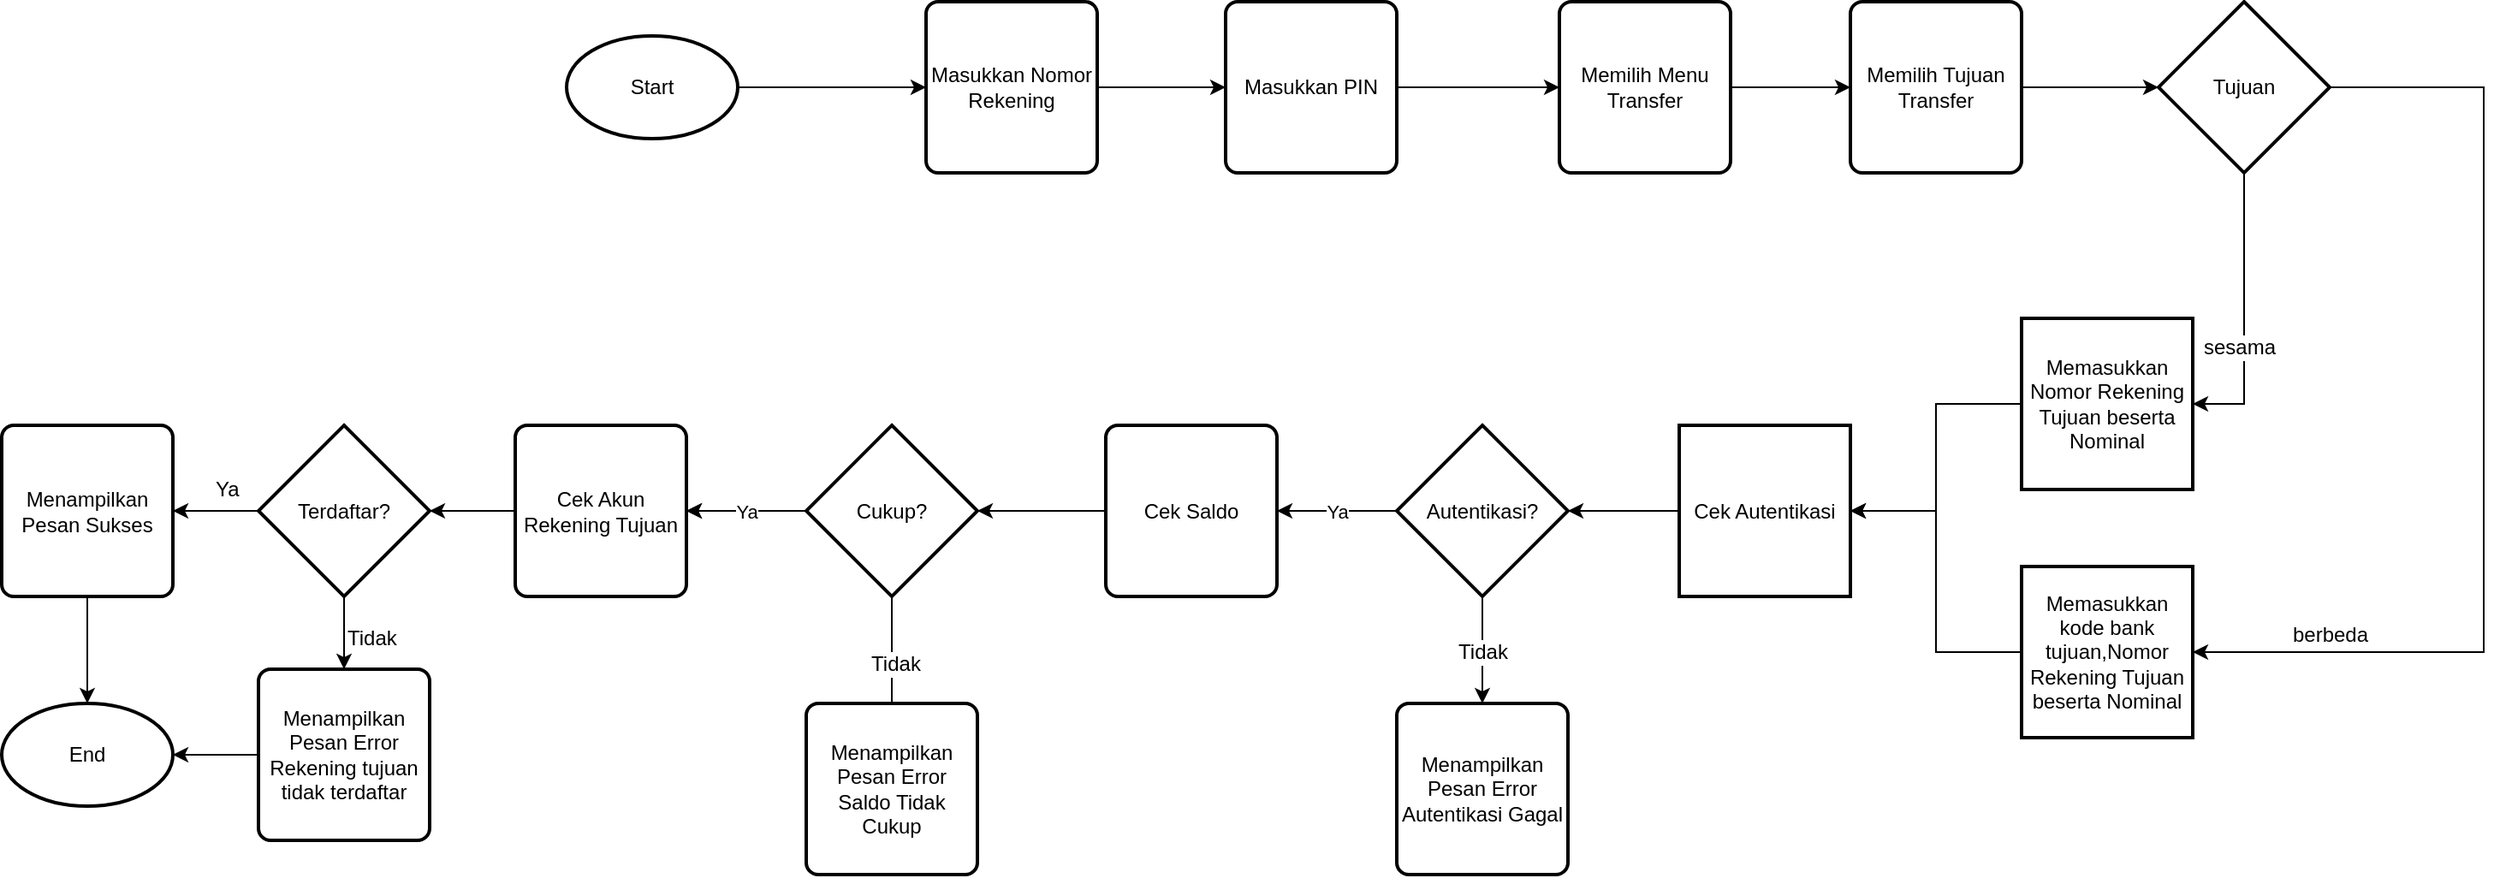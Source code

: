 <mxfile version="11.2.8" type="device" pages="1"><diagram name="Page-1" id="8ce9d11a-91a2-4d17-14d8-a56ed91bf033"><mxGraphModel dx="2511" dy="767" grid="1" gridSize="10" guides="1" tooltips="1" connect="1" arrows="1" fold="1" page="1" pageScale="1" pageWidth="1100" pageHeight="850" background="#ffffff" math="0" shadow="0"><root><mxCell id="0"/><mxCell id="1" parent="0"/><mxCell id="39A4AxSWUXQRfEwCBb4n-7" value="" style="edgeStyle=orthogonalEdgeStyle;rounded=0;orthogonalLoop=1;jettySize=auto;html=1;" edge="1" parent="1" source="39A4AxSWUXQRfEwCBb4n-2" target="39A4AxSWUXQRfEwCBb4n-6"><mxGeometry relative="1" as="geometry"/></mxCell><mxCell id="39A4AxSWUXQRfEwCBb4n-2" value="Start" style="strokeWidth=2;html=1;shape=mxgraph.flowchart.start_1;whiteSpace=wrap;" vertex="1" parent="1"><mxGeometry x="-330" y="450" width="100" height="60" as="geometry"/></mxCell><mxCell id="39A4AxSWUXQRfEwCBb4n-9" value="" style="edgeStyle=orthogonalEdgeStyle;rounded=0;orthogonalLoop=1;jettySize=auto;html=1;" edge="1" parent="1" source="39A4AxSWUXQRfEwCBb4n-6" target="39A4AxSWUXQRfEwCBb4n-8"><mxGeometry relative="1" as="geometry"/></mxCell><mxCell id="39A4AxSWUXQRfEwCBb4n-6" value="Masukkan Nomor Rekening" style="rounded=1;whiteSpace=wrap;html=1;absoluteArcSize=1;arcSize=14;strokeWidth=2;" vertex="1" parent="1"><mxGeometry x="-120" y="430" width="100" height="100" as="geometry"/></mxCell><mxCell id="39A4AxSWUXQRfEwCBb4n-12" value="" style="edgeStyle=orthogonalEdgeStyle;rounded=0;orthogonalLoop=1;jettySize=auto;html=1;" edge="1" parent="1" source="39A4AxSWUXQRfEwCBb4n-8" target="39A4AxSWUXQRfEwCBb4n-11"><mxGeometry relative="1" as="geometry"/></mxCell><mxCell id="39A4AxSWUXQRfEwCBb4n-8" value="Masukkan PIN" style="rounded=1;whiteSpace=wrap;html=1;absoluteArcSize=1;arcSize=14;strokeWidth=2;" vertex="1" parent="1"><mxGeometry x="55" y="430" width="100" height="100" as="geometry"/></mxCell><mxCell id="39A4AxSWUXQRfEwCBb4n-14" value="" style="edgeStyle=orthogonalEdgeStyle;rounded=0;orthogonalLoop=1;jettySize=auto;html=1;" edge="1" parent="1" source="39A4AxSWUXQRfEwCBb4n-11" target="39A4AxSWUXQRfEwCBb4n-13"><mxGeometry relative="1" as="geometry"/></mxCell><mxCell id="39A4AxSWUXQRfEwCBb4n-11" value="Memilih Menu Transfer" style="rounded=1;whiteSpace=wrap;html=1;absoluteArcSize=1;arcSize=14;strokeWidth=2;" vertex="1" parent="1"><mxGeometry x="250" y="430" width="100" height="100" as="geometry"/></mxCell><mxCell id="39A4AxSWUXQRfEwCBb4n-47" style="edgeStyle=orthogonalEdgeStyle;rounded=0;orthogonalLoop=1;jettySize=auto;html=1;" edge="1" parent="1" source="39A4AxSWUXQRfEwCBb4n-13" target="39A4AxSWUXQRfEwCBb4n-46"><mxGeometry relative="1" as="geometry"/></mxCell><mxCell id="39A4AxSWUXQRfEwCBb4n-13" value="Memilih Tujuan Transfer" style="rounded=1;whiteSpace=wrap;html=1;absoluteArcSize=1;arcSize=14;strokeWidth=2;" vertex="1" parent="1"><mxGeometry x="420" y="430" width="100" height="100" as="geometry"/></mxCell><mxCell id="39A4AxSWUXQRfEwCBb4n-33" style="edgeStyle=orthogonalEdgeStyle;rounded=0;orthogonalLoop=1;jettySize=auto;html=1;entryX=1;entryY=0.5;entryDx=0;entryDy=0;entryPerimeter=0;" edge="1" parent="1" source="39A4AxSWUXQRfEwCBb4n-31" target="39A4AxSWUXQRfEwCBb4n-19"><mxGeometry relative="1" as="geometry"/></mxCell><mxCell id="39A4AxSWUXQRfEwCBb4n-31" value="Cek Autentikasi" style="rounded=1;whiteSpace=wrap;html=1;absoluteArcSize=1;arcSize=0;strokeWidth=2;" vertex="1" parent="1"><mxGeometry x="320" y="677.5" width="100" height="100" as="geometry"/></mxCell><mxCell id="39A4AxSWUXQRfEwCBb4n-21" value="Ya&lt;br&gt;" style="edgeStyle=orthogonalEdgeStyle;rounded=0;orthogonalLoop=1;jettySize=auto;html=1;entryX=1;entryY=0.5;entryDx=0;entryDy=0;" edge="1" parent="1" source="39A4AxSWUXQRfEwCBb4n-19" target="39A4AxSWUXQRfEwCBb4n-23"><mxGeometry relative="1" as="geometry"><mxPoint x="160" y="667.5" as="targetPoint"/></mxGeometry></mxCell><mxCell id="39A4AxSWUXQRfEwCBb4n-58" style="edgeStyle=orthogonalEdgeStyle;rounded=0;orthogonalLoop=1;jettySize=auto;html=1;" edge="1" parent="1" source="39A4AxSWUXQRfEwCBb4n-19" target="39A4AxSWUXQRfEwCBb4n-26"><mxGeometry relative="1" as="geometry"/></mxCell><mxCell id="39A4AxSWUXQRfEwCBb4n-59" value="Tidak" style="text;html=1;resizable=0;points=[];align=center;verticalAlign=middle;labelBackgroundColor=#ffffff;" vertex="1" connectable="0" parent="39A4AxSWUXQRfEwCBb4n-58"><mxGeometry x="0.029" relative="1" as="geometry"><mxPoint as="offset"/></mxGeometry></mxCell><mxCell id="39A4AxSWUXQRfEwCBb4n-19" value="Autentikasi?" style="strokeWidth=2;html=1;shape=mxgraph.flowchart.decision;whiteSpace=wrap;" vertex="1" parent="1"><mxGeometry x="155" y="677.5" width="100" height="100" as="geometry"/></mxCell><mxCell id="39A4AxSWUXQRfEwCBb4n-35" style="edgeStyle=orthogonalEdgeStyle;rounded=0;orthogonalLoop=1;jettySize=auto;html=1;" edge="1" parent="1" source="39A4AxSWUXQRfEwCBb4n-23" target="39A4AxSWUXQRfEwCBb4n-34"><mxGeometry relative="1" as="geometry"/></mxCell><mxCell id="39A4AxSWUXQRfEwCBb4n-23" value="Cek Saldo" style="rounded=1;whiteSpace=wrap;html=1;absoluteArcSize=1;arcSize=14;strokeWidth=2;" vertex="1" parent="1"><mxGeometry x="-15" y="677.5" width="100" height="100" as="geometry"/></mxCell><mxCell id="39A4AxSWUXQRfEwCBb4n-26" value="Menampilkan Pesan Error Autentikasi Gagal" style="rounded=1;whiteSpace=wrap;html=1;absoluteArcSize=1;arcSize=14;strokeWidth=2;" vertex="1" parent="1"><mxGeometry x="155" y="840" width="100" height="100" as="geometry"/></mxCell><mxCell id="39A4AxSWUXQRfEwCBb4n-38" style="edgeStyle=orthogonalEdgeStyle;rounded=0;orthogonalLoop=1;jettySize=auto;html=1;" edge="1" parent="1" source="39A4AxSWUXQRfEwCBb4n-34" target="39A4AxSWUXQRfEwCBb4n-37"><mxGeometry relative="1" as="geometry"/></mxCell><mxCell id="39A4AxSWUXQRfEwCBb4n-39" style="edgeStyle=orthogonalEdgeStyle;rounded=0;orthogonalLoop=1;jettySize=auto;html=1;entryX=0.99;entryY=0.57;entryDx=0;entryDy=0;entryPerimeter=0;exitX=0.5;exitY=1;exitDx=0;exitDy=0;exitPerimeter=0;" edge="1" parent="1" source="39A4AxSWUXQRfEwCBb4n-34" target="39A4AxSWUXQRfEwCBb4n-40"><mxGeometry relative="1" as="geometry"><mxPoint x="-250" y="787.5" as="targetPoint"/><Array as="points"><mxPoint x="-140" y="897"/></Array></mxGeometry></mxCell><mxCell id="39A4AxSWUXQRfEwCBb4n-42" value="Tidak&lt;br&gt;" style="text;html=1;resizable=0;points=[];align=center;verticalAlign=middle;labelBackgroundColor=#ffffff;" vertex="1" connectable="0" parent="39A4AxSWUXQRfEwCBb4n-39"><mxGeometry x="-0.535" y="2" relative="1" as="geometry"><mxPoint as="offset"/></mxGeometry></mxCell><mxCell id="39A4AxSWUXQRfEwCBb4n-43" value="Ya" style="edgeStyle=orthogonalEdgeStyle;rounded=0;orthogonalLoop=1;jettySize=auto;html=1;" edge="1" parent="1" source="39A4AxSWUXQRfEwCBb4n-34" target="39A4AxSWUXQRfEwCBb4n-37"><mxGeometry relative="1" as="geometry"/></mxCell><mxCell id="39A4AxSWUXQRfEwCBb4n-34" value="Cukup?" style="strokeWidth=2;html=1;shape=mxgraph.flowchart.decision;whiteSpace=wrap;" vertex="1" parent="1"><mxGeometry x="-190" y="677.5" width="100" height="100" as="geometry"/></mxCell><mxCell id="39A4AxSWUXQRfEwCBb4n-36" value="End" style="strokeWidth=2;html=1;shape=mxgraph.flowchart.start_1;whiteSpace=wrap;" vertex="1" parent="1"><mxGeometry x="-660" y="840" width="100" height="60" as="geometry"/></mxCell><mxCell id="39A4AxSWUXQRfEwCBb4n-61" style="edgeStyle=orthogonalEdgeStyle;rounded=0;orthogonalLoop=1;jettySize=auto;html=1;entryX=1;entryY=0.5;entryDx=0;entryDy=0;entryPerimeter=0;" edge="1" parent="1" source="39A4AxSWUXQRfEwCBb4n-37" target="39A4AxSWUXQRfEwCBb4n-60"><mxGeometry relative="1" as="geometry"/></mxCell><mxCell id="39A4AxSWUXQRfEwCBb4n-37" value="Cek Akun Rekening Tujuan" style="rounded=1;whiteSpace=wrap;html=1;absoluteArcSize=1;arcSize=14;strokeWidth=2;" vertex="1" parent="1"><mxGeometry x="-360" y="677.5" width="100" height="100" as="geometry"/></mxCell><mxCell id="39A4AxSWUXQRfEwCBb4n-40" value="Menampilkan Pesan Error Saldo Tidak Cukup" style="rounded=1;whiteSpace=wrap;html=1;absoluteArcSize=1;arcSize=14;strokeWidth=2;" vertex="1" parent="1"><mxGeometry x="-190" y="840" width="100" height="100" as="geometry"/></mxCell><mxCell id="39A4AxSWUXQRfEwCBb4n-49" style="edgeStyle=orthogonalEdgeStyle;rounded=0;orthogonalLoop=1;jettySize=auto;html=1;entryX=1;entryY=0.5;entryDx=0;entryDy=0;" edge="1" parent="1" source="39A4AxSWUXQRfEwCBb4n-46" target="39A4AxSWUXQRfEwCBb4n-48"><mxGeometry relative="1" as="geometry"/></mxCell><mxCell id="39A4AxSWUXQRfEwCBb4n-50" value="sesama" style="text;html=1;resizable=0;points=[];align=center;verticalAlign=middle;labelBackgroundColor=#ffffff;" vertex="1" connectable="0" parent="39A4AxSWUXQRfEwCBb4n-49"><mxGeometry x="0.233" y="-3" relative="1" as="geometry"><mxPoint as="offset"/></mxGeometry></mxCell><mxCell id="39A4AxSWUXQRfEwCBb4n-52" style="edgeStyle=orthogonalEdgeStyle;rounded=0;orthogonalLoop=1;jettySize=auto;html=1;entryX=1;entryY=0.5;entryDx=0;entryDy=0;" edge="1" parent="1" source="39A4AxSWUXQRfEwCBb4n-46" target="39A4AxSWUXQRfEwCBb4n-51"><mxGeometry relative="1" as="geometry"><Array as="points"><mxPoint x="790" y="810"/></Array></mxGeometry></mxCell><mxCell id="39A4AxSWUXQRfEwCBb4n-53" value="berbeda" style="text;html=1;resizable=0;points=[];align=center;verticalAlign=middle;labelBackgroundColor=#ffffff;" vertex="1" connectable="0" parent="39A4AxSWUXQRfEwCBb4n-52"><mxGeometry x="-0.225" y="-39" relative="1" as="geometry"><mxPoint x="-51" y="181" as="offset"/></mxGeometry></mxCell><mxCell id="39A4AxSWUXQRfEwCBb4n-46" value="Tujuan" style="strokeWidth=2;html=1;shape=mxgraph.flowchart.decision;whiteSpace=wrap;" vertex="1" parent="1"><mxGeometry x="600" y="430" width="100" height="100" as="geometry"/></mxCell><mxCell id="39A4AxSWUXQRfEwCBb4n-55" style="edgeStyle=orthogonalEdgeStyle;rounded=0;orthogonalLoop=1;jettySize=auto;html=1;" edge="1" parent="1" source="39A4AxSWUXQRfEwCBb4n-48" target="39A4AxSWUXQRfEwCBb4n-31"><mxGeometry relative="1" as="geometry"/></mxCell><mxCell id="39A4AxSWUXQRfEwCBb4n-48" value="Memasukkan Nomor Rekening Tujuan beserta Nominal" style="rounded=1;whiteSpace=wrap;html=1;absoluteArcSize=1;arcSize=0;strokeWidth=2;" vertex="1" parent="1"><mxGeometry x="520" y="615" width="100" height="100" as="geometry"/></mxCell><mxCell id="39A4AxSWUXQRfEwCBb4n-56" style="edgeStyle=orthogonalEdgeStyle;rounded=0;orthogonalLoop=1;jettySize=auto;html=1;entryX=1;entryY=0.5;entryDx=0;entryDy=0;" edge="1" parent="1" source="39A4AxSWUXQRfEwCBb4n-51" target="39A4AxSWUXQRfEwCBb4n-31"><mxGeometry relative="1" as="geometry"/></mxCell><mxCell id="39A4AxSWUXQRfEwCBb4n-51" value="Memasukkan kode bank tujuan,Nomor Rekening Tujuan beserta Nominal" style="rounded=1;whiteSpace=wrap;html=1;absoluteArcSize=1;arcSize=0;strokeWidth=2;" vertex="1" parent="1"><mxGeometry x="520" y="760" width="100" height="100" as="geometry"/></mxCell><mxCell id="39A4AxSWUXQRfEwCBb4n-63" style="edgeStyle=orthogonalEdgeStyle;rounded=0;orthogonalLoop=1;jettySize=auto;html=1;" edge="1" parent="1" source="39A4AxSWUXQRfEwCBb4n-60" target="39A4AxSWUXQRfEwCBb4n-62"><mxGeometry relative="1" as="geometry"/></mxCell><mxCell id="39A4AxSWUXQRfEwCBb4n-67" style="edgeStyle=orthogonalEdgeStyle;rounded=0;orthogonalLoop=1;jettySize=auto;html=1;entryX=1;entryY=0.5;entryDx=0;entryDy=0;" edge="1" parent="1" source="39A4AxSWUXQRfEwCBb4n-60" target="39A4AxSWUXQRfEwCBb4n-65"><mxGeometry relative="1" as="geometry"/></mxCell><mxCell id="39A4AxSWUXQRfEwCBb4n-60" value="Terdaftar?" style="strokeWidth=2;html=1;shape=mxgraph.flowchart.decision;whiteSpace=wrap;" vertex="1" parent="1"><mxGeometry x="-510" y="677.5" width="100" height="100" as="geometry"/></mxCell><mxCell id="39A4AxSWUXQRfEwCBb4n-69" style="edgeStyle=orthogonalEdgeStyle;rounded=0;orthogonalLoop=1;jettySize=auto;html=1;" edge="1" parent="1" source="39A4AxSWUXQRfEwCBb4n-62" target="39A4AxSWUXQRfEwCBb4n-36"><mxGeometry relative="1" as="geometry"/></mxCell><mxCell id="39A4AxSWUXQRfEwCBb4n-62" value="Menampilkan Pesan Error Rekening tujuan tidak terdaftar" style="rounded=1;whiteSpace=wrap;html=1;absoluteArcSize=1;arcSize=14;strokeWidth=2;" vertex="1" parent="1"><mxGeometry x="-510" y="820" width="100" height="100" as="geometry"/></mxCell><mxCell id="39A4AxSWUXQRfEwCBb4n-64" value="Tidak&lt;br&gt;" style="text;html=1;resizable=0;points=[];autosize=1;align=left;verticalAlign=top;spacingTop=-4;" vertex="1" parent="1"><mxGeometry x="-460" y="792" width="40" height="10" as="geometry"/></mxCell><mxCell id="39A4AxSWUXQRfEwCBb4n-66" style="edgeStyle=orthogonalEdgeStyle;rounded=0;orthogonalLoop=1;jettySize=auto;html=1;" edge="1" parent="1" source="39A4AxSWUXQRfEwCBb4n-65" target="39A4AxSWUXQRfEwCBb4n-36"><mxGeometry relative="1" as="geometry"/></mxCell><mxCell id="39A4AxSWUXQRfEwCBb4n-65" value="Menampilkan Pesan Sukses" style="rounded=1;whiteSpace=wrap;html=1;absoluteArcSize=1;arcSize=14;strokeWidth=2;" vertex="1" parent="1"><mxGeometry x="-660" y="677.5" width="100" height="100" as="geometry"/></mxCell><mxCell id="39A4AxSWUXQRfEwCBb4n-68" value="Ya" style="text;html=1;resizable=0;points=[];autosize=1;align=left;verticalAlign=top;spacingTop=-4;" vertex="1" parent="1"><mxGeometry x="-537" y="705" width="30" height="10" as="geometry"/></mxCell></root></mxGraphModel></diagram></mxfile>